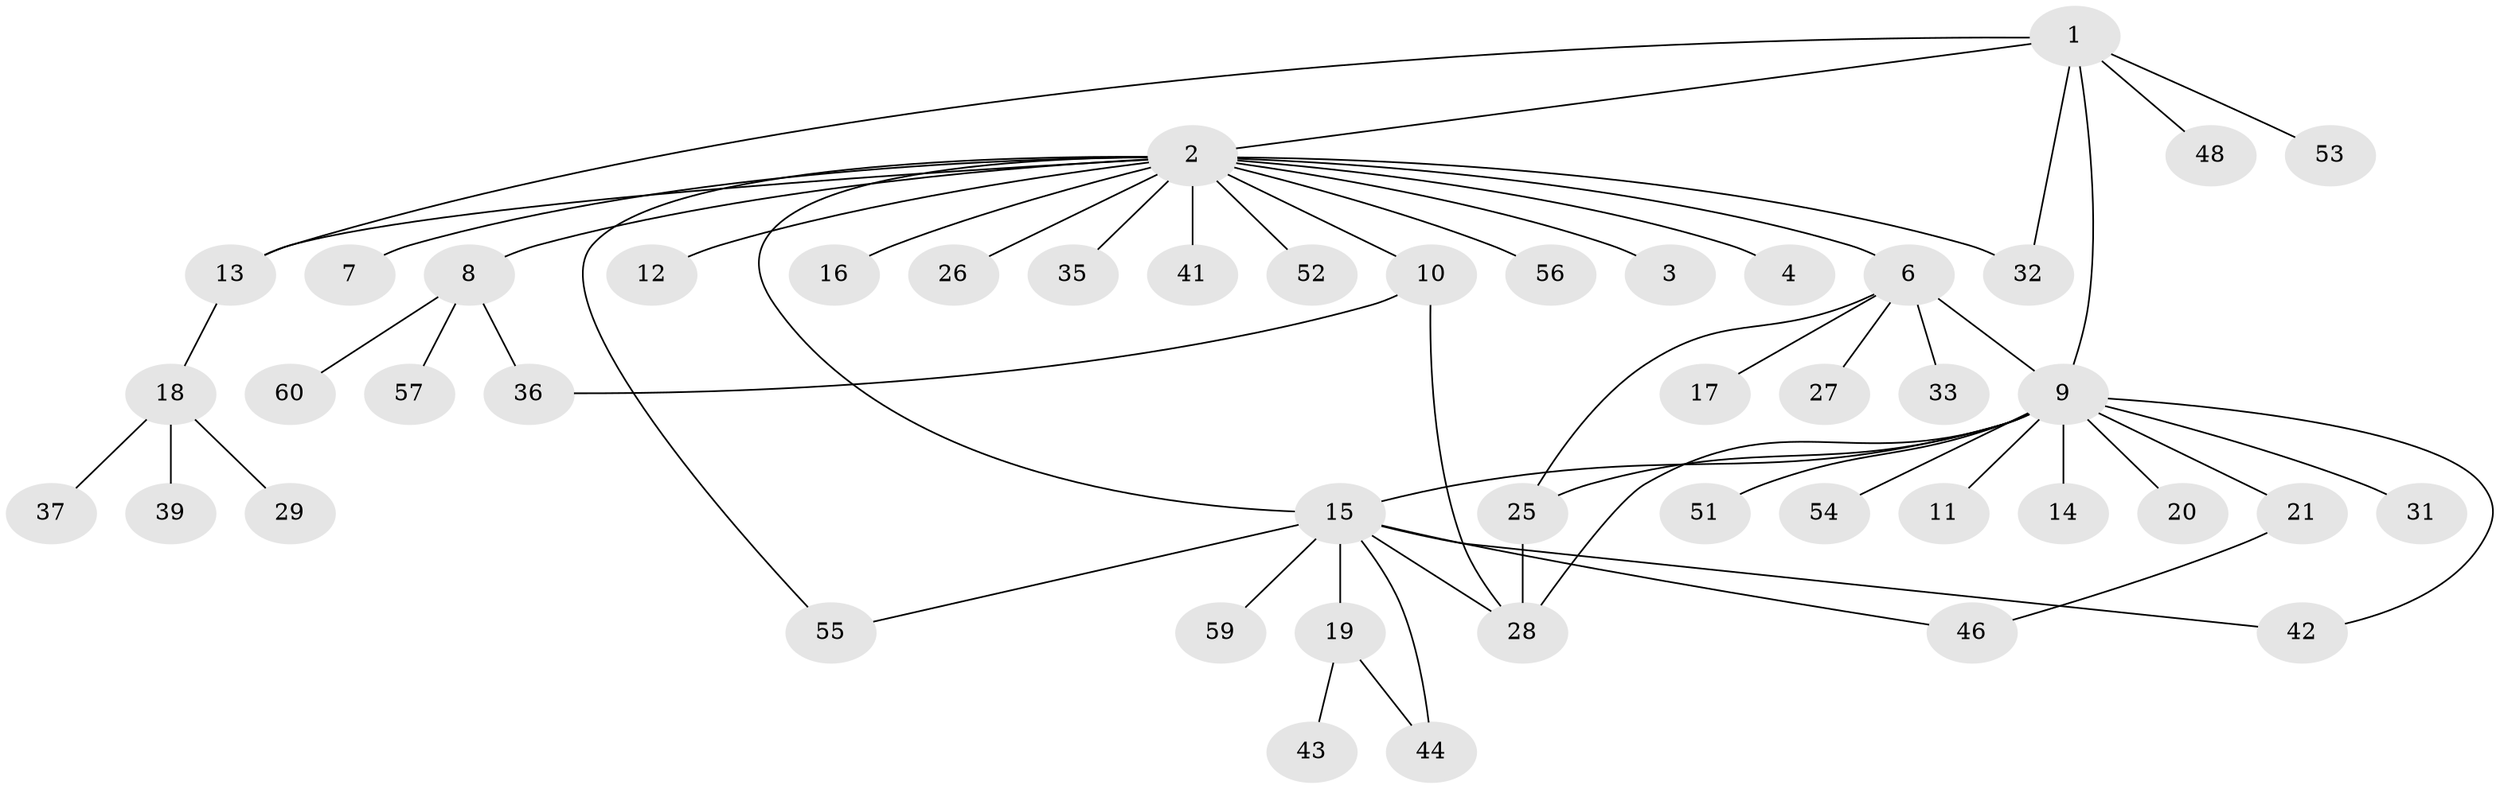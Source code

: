 // original degree distribution, {7: 0.03125, 20: 0.015625, 2: 0.1875, 1: 0.546875, 5: 0.015625, 15: 0.015625, 3: 0.109375, 8: 0.015625, 4: 0.0625}
// Generated by graph-tools (version 1.1) at 2025/11/02/27/25 16:11:12]
// undirected, 47 vertices, 59 edges
graph export_dot {
graph [start="1"]
  node [color=gray90,style=filled];
  1 [super="+22"];
  2 [super="+38"];
  3 [super="+5"];
  4;
  6 [super="+30"];
  7;
  8 [super="+23"];
  9 [super="+40"];
  10 [super="+61"];
  11;
  12;
  13;
  14;
  15 [super="+58"];
  16;
  17;
  18 [super="+24"];
  19 [super="+34"];
  20 [super="+50"];
  21;
  25 [super="+62"];
  26;
  27;
  28 [super="+49"];
  29;
  31;
  32 [super="+63"];
  33;
  35;
  36 [super="+45"];
  37;
  39;
  41;
  42 [super="+64"];
  43;
  44;
  46 [super="+47"];
  48;
  51;
  52;
  53;
  54;
  55;
  56;
  57;
  59;
  60;
  1 -- 2;
  1 -- 9;
  1 -- 13;
  1 -- 48;
  1 -- 53;
  1 -- 32;
  2 -- 3 [weight=2];
  2 -- 4;
  2 -- 6;
  2 -- 7;
  2 -- 8;
  2 -- 10;
  2 -- 12;
  2 -- 13;
  2 -- 15;
  2 -- 16;
  2 -- 26;
  2 -- 32;
  2 -- 35;
  2 -- 41;
  2 -- 52;
  2 -- 55;
  2 -- 56;
  6 -- 9;
  6 -- 17;
  6 -- 25;
  6 -- 27;
  6 -- 33;
  8 -- 36;
  8 -- 57;
  8 -- 60;
  9 -- 11;
  9 -- 14;
  9 -- 15;
  9 -- 20 [weight=2];
  9 -- 21;
  9 -- 25;
  9 -- 28;
  9 -- 31;
  9 -- 51;
  9 -- 54;
  9 -- 42;
  10 -- 36;
  10 -- 28;
  13 -- 18;
  15 -- 19;
  15 -- 42;
  15 -- 44;
  15 -- 55;
  15 -- 59;
  15 -- 28;
  15 -- 46;
  18 -- 29;
  18 -- 39;
  18 -- 37;
  19 -- 43;
  19 -- 44;
  21 -- 46;
  25 -- 28;
}
